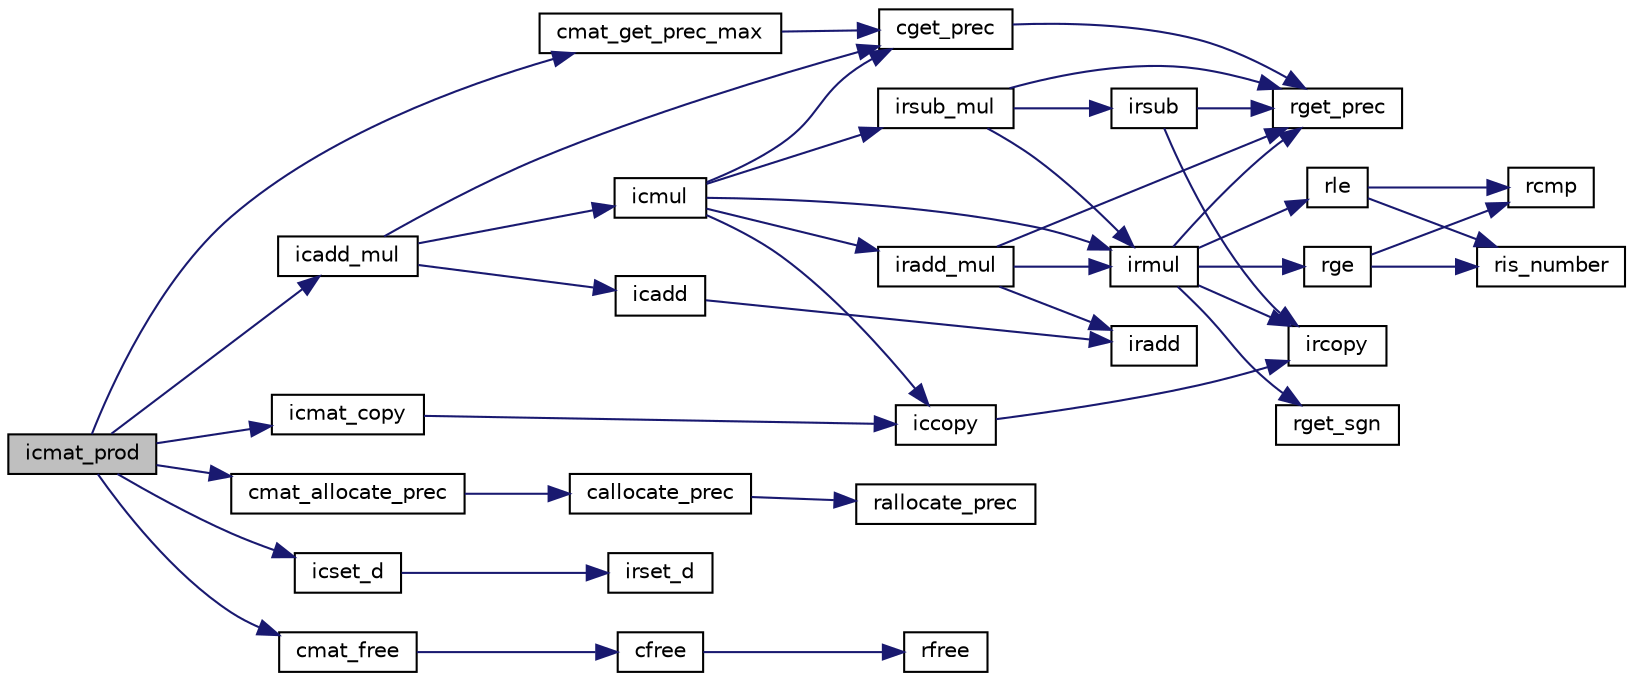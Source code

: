 digraph "icmat_prod"
{
  edge [fontname="Helvetica",fontsize="10",labelfontname="Helvetica",labelfontsize="10"];
  node [fontname="Helvetica",fontsize="10",shape=record];
  rankdir="LR";
  Node251 [label="icmat_prod",height=0.2,width=0.4,color="black", fillcolor="grey75", style="filled", fontcolor="black"];
  Node251 -> Node252 [color="midnightblue",fontsize="10",style="solid",fontname="Helvetica"];
  Node252 [label="cmat_get_prec_max",height=0.2,width=0.4,color="black", fillcolor="white", style="filled",URL="$cmat_8c.html#af158ba3988992435e2d0bf74519f03cf",tooltip="cmulti型行列の精度(ビット数)の最大値の取得. "];
  Node252 -> Node253 [color="midnightblue",fontsize="10",style="solid",fontname="Helvetica"];
  Node253 [label="cget_prec",height=0.2,width=0.4,color="black", fillcolor="white", style="filled",URL="$cmulti_8c.html#a69302d488c9954d3cbe85feb873216fa",tooltip="cmulti型の浮動小数点数の精度(ビット数)を取得. "];
  Node253 -> Node254 [color="midnightblue",fontsize="10",style="solid",fontname="Helvetica"];
  Node254 [label="rget_prec",height=0.2,width=0.4,color="black", fillcolor="white", style="filled",URL="$is__rmulti_8h.html#ad9bc8d534620527dc3c46ef4c9d04442",tooltip="rmulti型の浮動小数点数の精度(ビット数)を取得. "];
  Node251 -> Node255 [color="midnightblue",fontsize="10",style="solid",fontname="Helvetica"];
  Node255 [label="cmat_allocate_prec",height=0.2,width=0.4,color="black", fillcolor="white", style="filled",URL="$cmat_8c.html#a9ee764a5b39ff5f4938c03e72ebefc30",tooltip="cmulti型の行列の精度を指定しての新規生成. "];
  Node255 -> Node256 [color="midnightblue",fontsize="10",style="solid",fontname="Helvetica"];
  Node256 [label="callocate_prec",height=0.2,width=0.4,color="black", fillcolor="white", style="filled",URL="$cmulti_8c.html#ae2883fef83d21d61f7057487566aa6f9",tooltip="cmulti型の精度を指定しての新規生成. "];
  Node256 -> Node257 [color="midnightblue",fontsize="10",style="solid",fontname="Helvetica"];
  Node257 [label="rallocate_prec",height=0.2,width=0.4,color="black", fillcolor="white", style="filled",URL="$is__rmulti_8h.html#aeee0c826203695436900dc02890f433c",tooltip="rmulti型の精度を指定しての新規生成. "];
  Node251 -> Node258 [color="midnightblue",fontsize="10",style="solid",fontname="Helvetica"];
  Node258 [label="icset_d",height=0.2,width=0.4,color="black", fillcolor="white", style="filled",URL="$icmulti_8c.html#aa1d9d43bc59bf611a30ac972fb0bb971",tooltip="倍精度実数の設定 [y0,y1]=[x,x]. "];
  Node258 -> Node259 [color="midnightblue",fontsize="10",style="solid",fontname="Helvetica"];
  Node259 [label="irset_d",height=0.2,width=0.4,color="black", fillcolor="white", style="filled",URL="$irmulti_8c.html#a2fdabfa10335af36c3951880616b5589",tooltip="倍精度実数の設定 [y0,y1]=[x,x]. "];
  Node251 -> Node260 [color="midnightblue",fontsize="10",style="solid",fontname="Helvetica"];
  Node260 [label="icadd_mul",height=0.2,width=0.4,color="black", fillcolor="white", style="filled",URL="$icmulti_8c.html#a0fe3ffc70158834e96ac684b94b0d915",tooltip="積の加算 [z0,z1]+=[x0,x1]*[y0,y1] "];
  Node260 -> Node253 [color="midnightblue",fontsize="10",style="solid",fontname="Helvetica"];
  Node260 -> Node261 [color="midnightblue",fontsize="10",style="solid",fontname="Helvetica"];
  Node261 [label="icmul",height=0.2,width=0.4,color="black", fillcolor="white", style="filled",URL="$icmulti_8c.html#acd8e365f46bd3fab9ffdf23b677a8f4d",tooltip="掛け算 [z0,z1]=[x0,x1]*[y0,y1] "];
  Node261 -> Node253 [color="midnightblue",fontsize="10",style="solid",fontname="Helvetica"];
  Node261 -> Node262 [color="midnightblue",fontsize="10",style="solid",fontname="Helvetica"];
  Node262 [label="irmul",height=0.2,width=0.4,color="black", fillcolor="white", style="filled",URL="$irmulti_8c.html#a9f9bc42cc6a70b365b032dc7bedd1abb",tooltip="掛け算 [z0,z1]=[x0,x1]*[y0,y1] "];
  Node262 -> Node254 [color="midnightblue",fontsize="10",style="solid",fontname="Helvetica"];
  Node262 -> Node263 [color="midnightblue",fontsize="10",style="solid",fontname="Helvetica"];
  Node263 [label="rget_sgn",height=0.2,width=0.4,color="black", fillcolor="white", style="filled",URL="$is__rmulti_8h.html#a1eabb75964384f5b7057a0275385d4bb",tooltip="rmulti型の浮動小数点数の符号部の取得. "];
  Node262 -> Node264 [color="midnightblue",fontsize="10",style="solid",fontname="Helvetica"];
  Node264 [label="rle",height=0.2,width=0.4,color="black", fillcolor="white", style="filled",URL="$is__rmulti_8h.html#a72d8f7f7abd4fa2ff89f488742ff7ca7",tooltip="rmulti型の値の比較 x<=y "];
  Node264 -> Node265 [color="midnightblue",fontsize="10",style="solid",fontname="Helvetica"];
  Node265 [label="ris_number",height=0.2,width=0.4,color="black", fillcolor="white", style="filled",URL="$rmulti_8c.html#a02c3c838634809fb6260ab78926b5f8b",tooltip="rmulti型が数であるかの判定. "];
  Node264 -> Node266 [color="midnightblue",fontsize="10",style="solid",fontname="Helvetica"];
  Node266 [label="rcmp",height=0.2,width=0.4,color="black", fillcolor="white", style="filled",URL="$rmulti_8c.html#aa7f2e03f88a388911123c82ad3f36b16",tooltip="rmulti型の値の比較 x<=>y "];
  Node262 -> Node267 [color="midnightblue",fontsize="10",style="solid",fontname="Helvetica"];
  Node267 [label="rge",height=0.2,width=0.4,color="black", fillcolor="white", style="filled",URL="$is__rmulti_8h.html#a7544c8c3220be262b43d9cdcacd5f8f2",tooltip="rmulti型の値の比較 x>=y "];
  Node267 -> Node265 [color="midnightblue",fontsize="10",style="solid",fontname="Helvetica"];
  Node267 -> Node266 [color="midnightblue",fontsize="10",style="solid",fontname="Helvetica"];
  Node262 -> Node268 [color="midnightblue",fontsize="10",style="solid",fontname="Helvetica"];
  Node268 [label="ircopy",height=0.2,width=0.4,color="black", fillcolor="white", style="filled",URL="$irmulti_8c.html#aaf2192a33e04cbba12da47550fde287e",tooltip="コピー [y0,y1]=[x0,x1]. "];
  Node261 -> Node269 [color="midnightblue",fontsize="10",style="solid",fontname="Helvetica"];
  Node269 [label="irsub_mul",height=0.2,width=0.4,color="black", fillcolor="white", style="filled",URL="$irmulti_8c.html#a718dadb4804a0eaddcf795adfd1a880d",tooltip="積の減算 [z0,z1]-=[x0,x1]*[y0,y1] "];
  Node269 -> Node254 [color="midnightblue",fontsize="10",style="solid",fontname="Helvetica"];
  Node269 -> Node262 [color="midnightblue",fontsize="10",style="solid",fontname="Helvetica"];
  Node269 -> Node270 [color="midnightblue",fontsize="10",style="solid",fontname="Helvetica"];
  Node270 [label="irsub",height=0.2,width=0.4,color="black", fillcolor="white", style="filled",URL="$irmulti_8c.html#ad83b8a1e9ca77caeaf833f866853ac35",tooltip="引き算 [z0,z1]=[x0,x1]-[y0,y1] "];
  Node270 -> Node254 [color="midnightblue",fontsize="10",style="solid",fontname="Helvetica"];
  Node270 -> Node268 [color="midnightblue",fontsize="10",style="solid",fontname="Helvetica"];
  Node261 -> Node271 [color="midnightblue",fontsize="10",style="solid",fontname="Helvetica"];
  Node271 [label="iradd_mul",height=0.2,width=0.4,color="black", fillcolor="white", style="filled",URL="$irmulti_8c.html#a55d04ab7f2884310fcff04b636911df1",tooltip="積の加算 [z0,z1]+=[x0,x1]*[y0,y1] "];
  Node271 -> Node254 [color="midnightblue",fontsize="10",style="solid",fontname="Helvetica"];
  Node271 -> Node262 [color="midnightblue",fontsize="10",style="solid",fontname="Helvetica"];
  Node271 -> Node272 [color="midnightblue",fontsize="10",style="solid",fontname="Helvetica"];
  Node272 [label="iradd",height=0.2,width=0.4,color="black", fillcolor="white", style="filled",URL="$irmulti_8c.html#a2a3a18d72fa9e737ac67d95ccb3e8ca9",tooltip="足し算 [z0,z1]=[x0,x1]+[y0,y1] "];
  Node261 -> Node273 [color="midnightblue",fontsize="10",style="solid",fontname="Helvetica"];
  Node273 [label="iccopy",height=0.2,width=0.4,color="black", fillcolor="white", style="filled",URL="$icmulti_8c.html#a0e3f5efa94c1a1e8cc0a527d6cbcbdee",tooltip="コピー [y0,y1]=[x0,x1]. "];
  Node273 -> Node268 [color="midnightblue",fontsize="10",style="solid",fontname="Helvetica"];
  Node260 -> Node274 [color="midnightblue",fontsize="10",style="solid",fontname="Helvetica"];
  Node274 [label="icadd",height=0.2,width=0.4,color="black", fillcolor="white", style="filled",URL="$icmulti_8c.html#a1a18078d2a7c25e6225ceb5f2b6f561b",tooltip="足し算 [z0,z1]=[x0,x1]+[y0,y1] "];
  Node274 -> Node272 [color="midnightblue",fontsize="10",style="solid",fontname="Helvetica"];
  Node251 -> Node275 [color="midnightblue",fontsize="10",style="solid",fontname="Helvetica"];
  Node275 [label="icmat_copy",height=0.2,width=0.4,color="black", fillcolor="white", style="filled",URL="$icmat_8c.html#af5178c02c61ee9f772d4caf26a36b2d7",tooltip="[B0,B1]=[A0,A1] "];
  Node275 -> Node273 [color="midnightblue",fontsize="10",style="solid",fontname="Helvetica"];
  Node251 -> Node276 [color="midnightblue",fontsize="10",style="solid",fontname="Helvetica"];
  Node276 [label="cmat_free",height=0.2,width=0.4,color="black", fillcolor="white", style="filled",URL="$cmat_8c.html#ac70deb47241d9aa82afb30a5b461626d",tooltip="cmulti型の行列の終了処理. "];
  Node276 -> Node277 [color="midnightblue",fontsize="10",style="solid",fontname="Helvetica"];
  Node277 [label="cfree",height=0.2,width=0.4,color="black", fillcolor="white", style="filled",URL="$cmulti_8c.html#a192d1bb4175699986d09eca851be78f9",tooltip="cmulti型の終了処理. "];
  Node277 -> Node278 [color="midnightblue",fontsize="10",style="solid",fontname="Helvetica"];
  Node278 [label="rfree",height=0.2,width=0.4,color="black", fillcolor="white", style="filled",URL="$is__rmulti_8h.html#abd2ceb7eaa6481640a45357d44034950",tooltip="rmulti型の終了処理. "];
}
